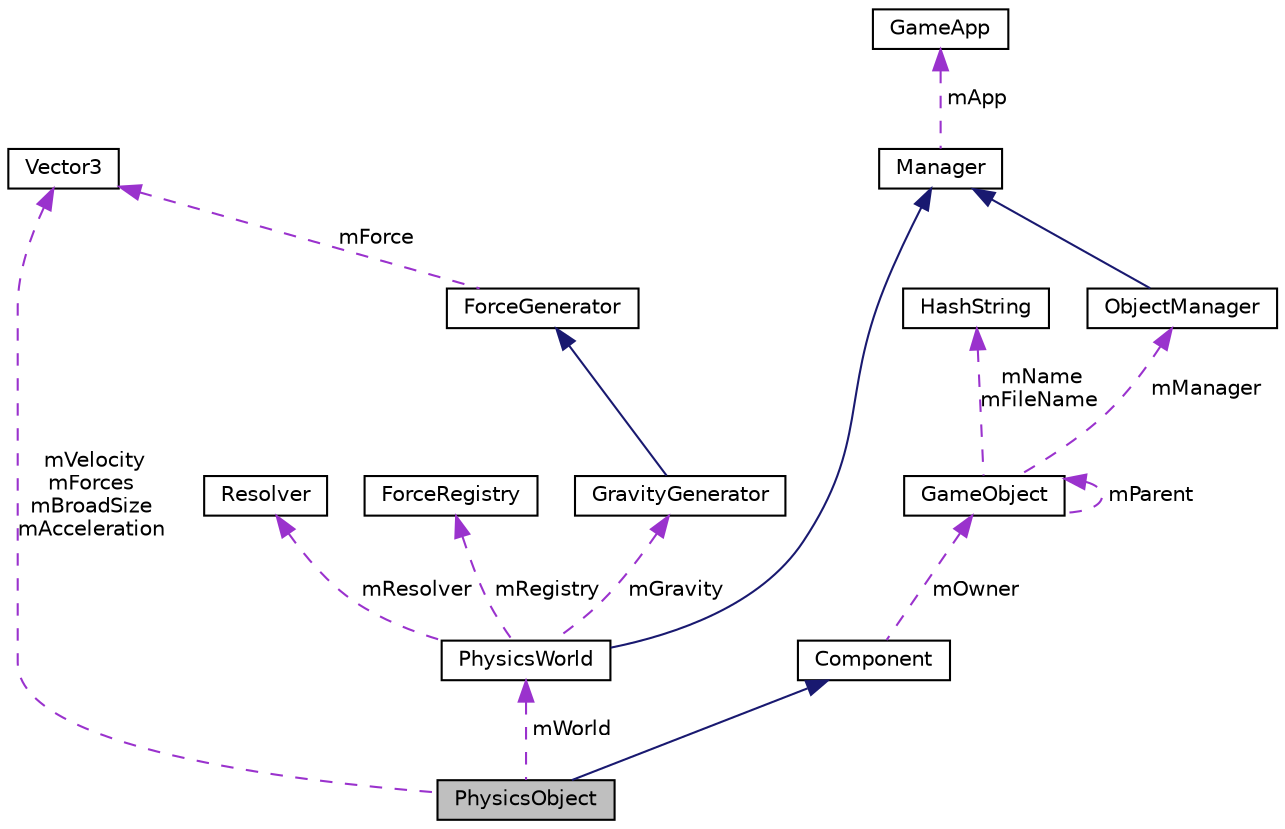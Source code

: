 digraph "PhysicsObject"
{
  edge [fontname="Helvetica",fontsize="10",labelfontname="Helvetica",labelfontsize="10"];
  node [fontname="Helvetica",fontsize="10",shape=record];
  Node1 [label="PhysicsObject",height=0.2,width=0.4,color="black", fillcolor="grey75", style="filled", fontcolor="black"];
  Node2 -> Node1 [dir="back",color="midnightblue",fontsize="10",style="solid",fontname="Helvetica"];
  Node2 [label="Component",height=0.2,width=0.4,color="black", fillcolor="white", style="filled",URL="$classComponent.html"];
  Node3 -> Node2 [dir="back",color="darkorchid3",fontsize="10",style="dashed",label=" mOwner" ,fontname="Helvetica"];
  Node3 [label="GameObject",height=0.2,width=0.4,color="black", fillcolor="white", style="filled",URL="$classGameObject.html"];
  Node3 -> Node3 [dir="back",color="darkorchid3",fontsize="10",style="dashed",label=" mParent" ,fontname="Helvetica"];
  Node4 -> Node3 [dir="back",color="darkorchid3",fontsize="10",style="dashed",label=" mManager" ,fontname="Helvetica"];
  Node4 [label="ObjectManager",height=0.2,width=0.4,color="black", fillcolor="white", style="filled",URL="$classObjectManager.html"];
  Node5 -> Node4 [dir="back",color="midnightblue",fontsize="10",style="solid",fontname="Helvetica"];
  Node5 [label="Manager",height=0.2,width=0.4,color="black", fillcolor="white", style="filled",URL="$classManager.html"];
  Node6 -> Node5 [dir="back",color="darkorchid3",fontsize="10",style="dashed",label=" mApp" ,fontname="Helvetica"];
  Node6 [label="GameApp",height=0.2,width=0.4,color="black", fillcolor="white", style="filled",URL="$classGameApp.html"];
  Node7 -> Node3 [dir="back",color="darkorchid3",fontsize="10",style="dashed",label=" mName\nmFileName" ,fontname="Helvetica"];
  Node7 [label="HashString",height=0.2,width=0.4,color="black", fillcolor="white", style="filled",URL="$classHashString.html"];
  Node8 -> Node1 [dir="back",color="darkorchid3",fontsize="10",style="dashed",label=" mWorld" ,fontname="Helvetica"];
  Node8 [label="PhysicsWorld",height=0.2,width=0.4,color="black", fillcolor="white", style="filled",URL="$classPhysicsWorld.html"];
  Node5 -> Node8 [dir="back",color="midnightblue",fontsize="10",style="solid",fontname="Helvetica"];
  Node9 -> Node8 [dir="back",color="darkorchid3",fontsize="10",style="dashed",label=" mRegistry" ,fontname="Helvetica"];
  Node9 [label="ForceRegistry",height=0.2,width=0.4,color="black", fillcolor="white", style="filled",URL="$classForceRegistry.html"];
  Node10 -> Node8 [dir="back",color="darkorchid3",fontsize="10",style="dashed",label=" mGravity" ,fontname="Helvetica"];
  Node10 [label="GravityGenerator",height=0.2,width=0.4,color="black", fillcolor="white", style="filled",URL="$classGravityGenerator.html"];
  Node11 -> Node10 [dir="back",color="midnightblue",fontsize="10",style="solid",fontname="Helvetica"];
  Node11 [label="ForceGenerator",height=0.2,width=0.4,color="black", fillcolor="white", style="filled",URL="$classForceGenerator.html"];
  Node12 -> Node11 [dir="back",color="darkorchid3",fontsize="10",style="dashed",label=" mForce" ,fontname="Helvetica"];
  Node12 [label="Vector3",height=0.2,width=0.4,color="black", fillcolor="white", style="filled",URL="$structVector3.html"];
  Node13 -> Node8 [dir="back",color="darkorchid3",fontsize="10",style="dashed",label=" mResolver" ,fontname="Helvetica"];
  Node13 [label="Resolver",height=0.2,width=0.4,color="black", fillcolor="white", style="filled",URL="$classResolver.html"];
  Node12 -> Node1 [dir="back",color="darkorchid3",fontsize="10",style="dashed",label=" mVelocity\nmForces\nmBroadSize\nmAcceleration" ,fontname="Helvetica"];
}
